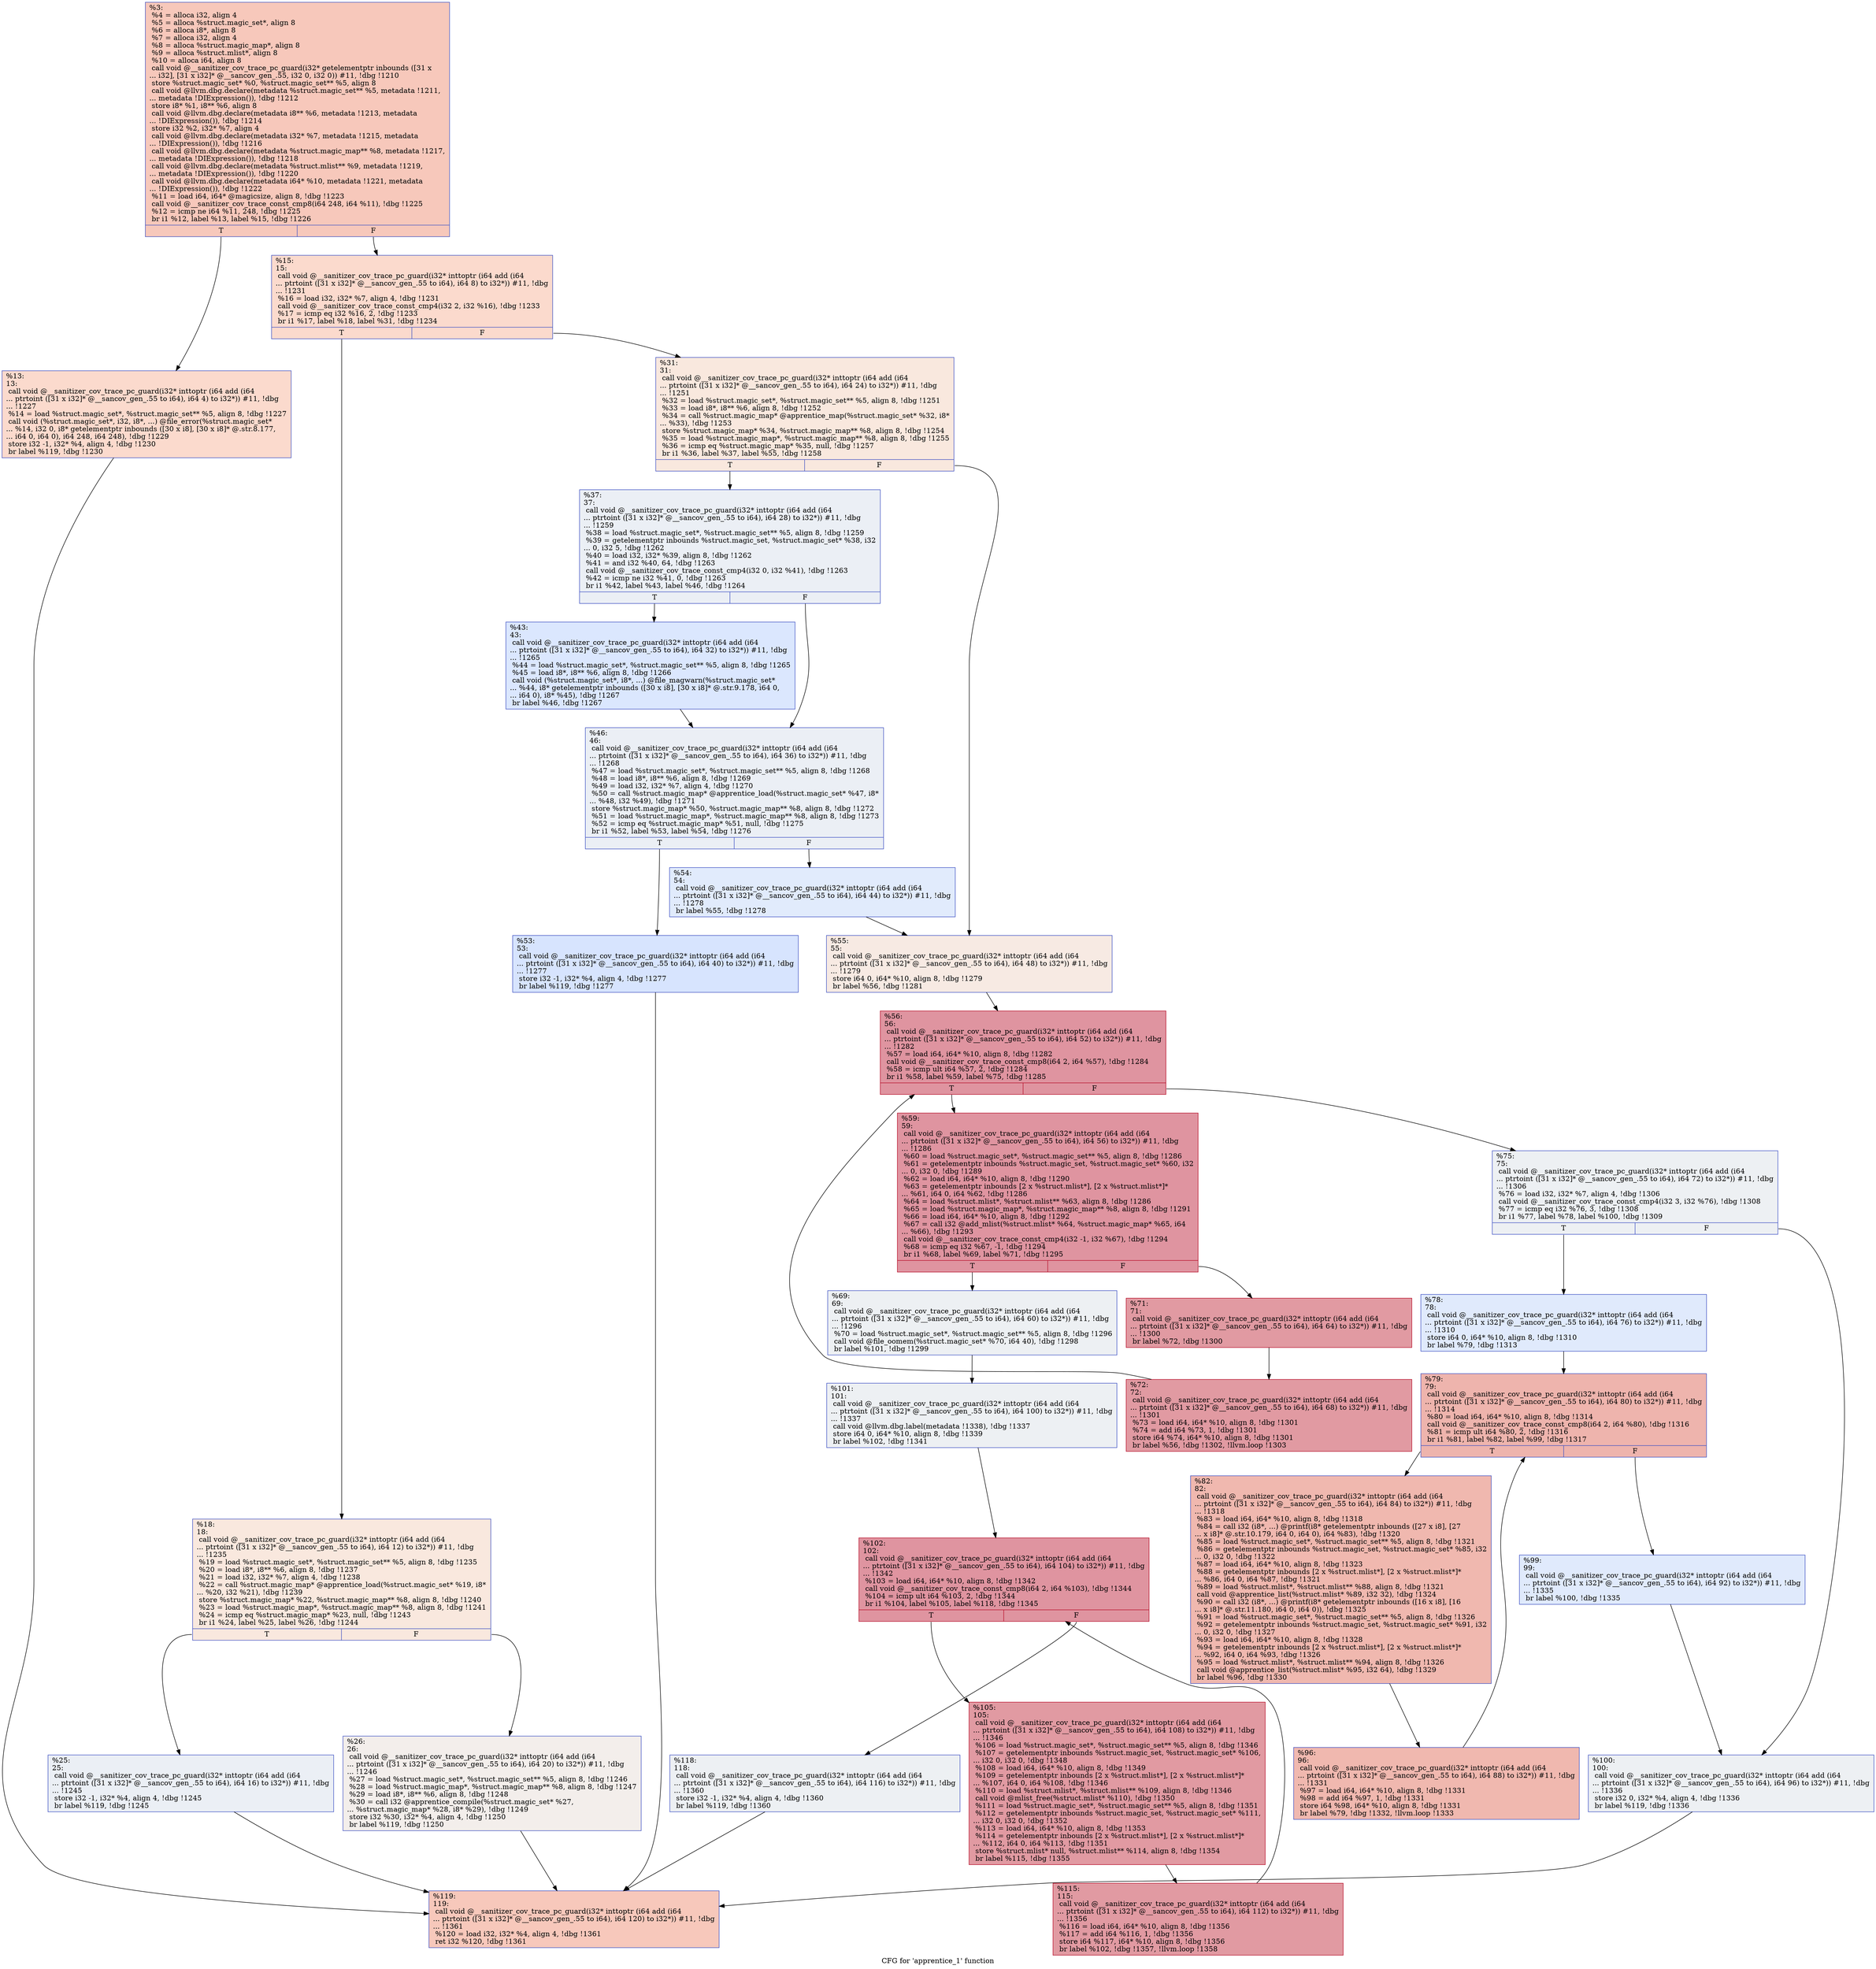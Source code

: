 digraph "CFG for 'apprentice_1' function" {
	label="CFG for 'apprentice_1' function";

	Node0x55555583fa60 [shape=record,color="#3d50c3ff", style=filled, fillcolor="#ed836670",label="{%3:\l  %4 = alloca i32, align 4\l  %5 = alloca %struct.magic_set*, align 8\l  %6 = alloca i8*, align 8\l  %7 = alloca i32, align 4\l  %8 = alloca %struct.magic_map*, align 8\l  %9 = alloca %struct.mlist*, align 8\l  %10 = alloca i64, align 8\l  call void @__sanitizer_cov_trace_pc_guard(i32* getelementptr inbounds ([31 x\l... i32], [31 x i32]* @__sancov_gen_.55, i32 0, i32 0)) #11, !dbg !1210\l  store %struct.magic_set* %0, %struct.magic_set** %5, align 8\l  call void @llvm.dbg.declare(metadata %struct.magic_set** %5, metadata !1211,\l... metadata !DIExpression()), !dbg !1212\l  store i8* %1, i8** %6, align 8\l  call void @llvm.dbg.declare(metadata i8** %6, metadata !1213, metadata\l... !DIExpression()), !dbg !1214\l  store i32 %2, i32* %7, align 4\l  call void @llvm.dbg.declare(metadata i32* %7, metadata !1215, metadata\l... !DIExpression()), !dbg !1216\l  call void @llvm.dbg.declare(metadata %struct.magic_map** %8, metadata !1217,\l... metadata !DIExpression()), !dbg !1218\l  call void @llvm.dbg.declare(metadata %struct.mlist** %9, metadata !1219,\l... metadata !DIExpression()), !dbg !1220\l  call void @llvm.dbg.declare(metadata i64* %10, metadata !1221, metadata\l... !DIExpression()), !dbg !1222\l  %11 = load i64, i64* @magicsize, align 8, !dbg !1223\l  call void @__sanitizer_cov_trace_const_cmp8(i64 248, i64 %11), !dbg !1225\l  %12 = icmp ne i64 %11, 248, !dbg !1225\l  br i1 %12, label %13, label %15, !dbg !1226\l|{<s0>T|<s1>F}}"];
	Node0x55555583fa60:s0 -> Node0x55555583fc30;
	Node0x55555583fa60:s1 -> Node0x55555583fc80;
	Node0x55555583fc30 [shape=record,color="#3d50c3ff", style=filled, fillcolor="#f7ac8e70",label="{%13:\l13:                                               \l  call void @__sanitizer_cov_trace_pc_guard(i32* inttoptr (i64 add (i64\l... ptrtoint ([31 x i32]* @__sancov_gen_.55 to i64), i64 4) to i32*)) #11, !dbg\l... !1227\l  %14 = load %struct.magic_set*, %struct.magic_set** %5, align 8, !dbg !1227\l  call void (%struct.magic_set*, i32, i8*, ...) @file_error(%struct.magic_set*\l... %14, i32 0, i8* getelementptr inbounds ([30 x i8], [30 x i8]* @.str.8.177,\l... i64 0, i64 0), i64 248, i64 248), !dbg !1229\l  store i32 -1, i32* %4, align 4, !dbg !1230\l  br label %119, !dbg !1230\l}"];
	Node0x55555583fc30 -> Node0x555555840540;
	Node0x55555583fc80 [shape=record,color="#3d50c3ff", style=filled, fillcolor="#f7ac8e70",label="{%15:\l15:                                               \l  call void @__sanitizer_cov_trace_pc_guard(i32* inttoptr (i64 add (i64\l... ptrtoint ([31 x i32]* @__sancov_gen_.55 to i64), i64 8) to i32*)) #11, !dbg\l... !1231\l  %16 = load i32, i32* %7, align 4, !dbg !1231\l  call void @__sanitizer_cov_trace_const_cmp4(i32 2, i32 %16), !dbg !1233\l  %17 = icmp eq i32 %16, 2, !dbg !1233\l  br i1 %17, label %18, label %31, !dbg !1234\l|{<s0>T|<s1>F}}"];
	Node0x55555583fc80:s0 -> Node0x55555583fcd0;
	Node0x55555583fc80:s1 -> Node0x55555583fdc0;
	Node0x55555583fcd0 [shape=record,color="#3d50c3ff", style=filled, fillcolor="#f2cab570",label="{%18:\l18:                                               \l  call void @__sanitizer_cov_trace_pc_guard(i32* inttoptr (i64 add (i64\l... ptrtoint ([31 x i32]* @__sancov_gen_.55 to i64), i64 12) to i32*)) #11, !dbg\l... !1235\l  %19 = load %struct.magic_set*, %struct.magic_set** %5, align 8, !dbg !1235\l  %20 = load i8*, i8** %6, align 8, !dbg !1237\l  %21 = load i32, i32* %7, align 4, !dbg !1238\l  %22 = call %struct.magic_map* @apprentice_load(%struct.magic_set* %19, i8*\l... %20, i32 %21), !dbg !1239\l  store %struct.magic_map* %22, %struct.magic_map** %8, align 8, !dbg !1240\l  %23 = load %struct.magic_map*, %struct.magic_map** %8, align 8, !dbg !1241\l  %24 = icmp eq %struct.magic_map* %23, null, !dbg !1243\l  br i1 %24, label %25, label %26, !dbg !1244\l|{<s0>T|<s1>F}}"];
	Node0x55555583fcd0:s0 -> Node0x55555583fd20;
	Node0x55555583fcd0:s1 -> Node0x55555583fd70;
	Node0x55555583fd20 [shape=record,color="#3d50c3ff", style=filled, fillcolor="#d1dae970",label="{%25:\l25:                                               \l  call void @__sanitizer_cov_trace_pc_guard(i32* inttoptr (i64 add (i64\l... ptrtoint ([31 x i32]* @__sancov_gen_.55 to i64), i64 16) to i32*)) #11, !dbg\l... !1245\l  store i32 -1, i32* %4, align 4, !dbg !1245\l  br label %119, !dbg !1245\l}"];
	Node0x55555583fd20 -> Node0x555555840540;
	Node0x55555583fd70 [shape=record,color="#3d50c3ff", style=filled, fillcolor="#e5d8d170",label="{%26:\l26:                                               \l  call void @__sanitizer_cov_trace_pc_guard(i32* inttoptr (i64 add (i64\l... ptrtoint ([31 x i32]* @__sancov_gen_.55 to i64), i64 20) to i32*)) #11, !dbg\l... !1246\l  %27 = load %struct.magic_set*, %struct.magic_set** %5, align 8, !dbg !1246\l  %28 = load %struct.magic_map*, %struct.magic_map** %8, align 8, !dbg !1247\l  %29 = load i8*, i8** %6, align 8, !dbg !1248\l  %30 = call i32 @apprentice_compile(%struct.magic_set* %27,\l... %struct.magic_map* %28, i8* %29), !dbg !1249\l  store i32 %30, i32* %4, align 4, !dbg !1250\l  br label %119, !dbg !1250\l}"];
	Node0x55555583fd70 -> Node0x555555840540;
	Node0x55555583fdc0 [shape=record,color="#3d50c3ff", style=filled, fillcolor="#f2cab570",label="{%31:\l31:                                               \l  call void @__sanitizer_cov_trace_pc_guard(i32* inttoptr (i64 add (i64\l... ptrtoint ([31 x i32]* @__sancov_gen_.55 to i64), i64 24) to i32*)) #11, !dbg\l... !1251\l  %32 = load %struct.magic_set*, %struct.magic_set** %5, align 8, !dbg !1251\l  %33 = load i8*, i8** %6, align 8, !dbg !1252\l  %34 = call %struct.magic_map* @apprentice_map(%struct.magic_set* %32, i8*\l... %33), !dbg !1253\l  store %struct.magic_map* %34, %struct.magic_map** %8, align 8, !dbg !1254\l  %35 = load %struct.magic_map*, %struct.magic_map** %8, align 8, !dbg !1255\l  %36 = icmp eq %struct.magic_map* %35, null, !dbg !1257\l  br i1 %36, label %37, label %55, !dbg !1258\l|{<s0>T|<s1>F}}"];
	Node0x55555583fdc0:s0 -> Node0x55555583fe10;
	Node0x55555583fdc0:s1 -> Node0x55555583ffa0;
	Node0x55555583fe10 [shape=record,color="#3d50c3ff", style=filled, fillcolor="#d1dae970",label="{%37:\l37:                                               \l  call void @__sanitizer_cov_trace_pc_guard(i32* inttoptr (i64 add (i64\l... ptrtoint ([31 x i32]* @__sancov_gen_.55 to i64), i64 28) to i32*)) #11, !dbg\l... !1259\l  %38 = load %struct.magic_set*, %struct.magic_set** %5, align 8, !dbg !1259\l  %39 = getelementptr inbounds %struct.magic_set, %struct.magic_set* %38, i32\l... 0, i32 5, !dbg !1262\l  %40 = load i32, i32* %39, align 8, !dbg !1262\l  %41 = and i32 %40, 64, !dbg !1263\l  call void @__sanitizer_cov_trace_const_cmp4(i32 0, i32 %41), !dbg !1263\l  %42 = icmp ne i32 %41, 0, !dbg !1263\l  br i1 %42, label %43, label %46, !dbg !1264\l|{<s0>T|<s1>F}}"];
	Node0x55555583fe10:s0 -> Node0x55555583fe60;
	Node0x55555583fe10:s1 -> Node0x55555583feb0;
	Node0x55555583fe60 [shape=record,color="#3d50c3ff", style=filled, fillcolor="#aec9fc70",label="{%43:\l43:                                               \l  call void @__sanitizer_cov_trace_pc_guard(i32* inttoptr (i64 add (i64\l... ptrtoint ([31 x i32]* @__sancov_gen_.55 to i64), i64 32) to i32*)) #11, !dbg\l... !1265\l  %44 = load %struct.magic_set*, %struct.magic_set** %5, align 8, !dbg !1265\l  %45 = load i8*, i8** %6, align 8, !dbg !1266\l  call void (%struct.magic_set*, i8*, ...) @file_magwarn(%struct.magic_set*\l... %44, i8* getelementptr inbounds ([30 x i8], [30 x i8]* @.str.9.178, i64 0,\l... i64 0), i8* %45), !dbg !1267\l  br label %46, !dbg !1267\l}"];
	Node0x55555583fe60 -> Node0x55555583feb0;
	Node0x55555583feb0 [shape=record,color="#3d50c3ff", style=filled, fillcolor="#d1dae970",label="{%46:\l46:                                               \l  call void @__sanitizer_cov_trace_pc_guard(i32* inttoptr (i64 add (i64\l... ptrtoint ([31 x i32]* @__sancov_gen_.55 to i64), i64 36) to i32*)) #11, !dbg\l... !1268\l  %47 = load %struct.magic_set*, %struct.magic_set** %5, align 8, !dbg !1268\l  %48 = load i8*, i8** %6, align 8, !dbg !1269\l  %49 = load i32, i32* %7, align 4, !dbg !1270\l  %50 = call %struct.magic_map* @apprentice_load(%struct.magic_set* %47, i8*\l... %48, i32 %49), !dbg !1271\l  store %struct.magic_map* %50, %struct.magic_map** %8, align 8, !dbg !1272\l  %51 = load %struct.magic_map*, %struct.magic_map** %8, align 8, !dbg !1273\l  %52 = icmp eq %struct.magic_map* %51, null, !dbg !1275\l  br i1 %52, label %53, label %54, !dbg !1276\l|{<s0>T|<s1>F}}"];
	Node0x55555583feb0:s0 -> Node0x55555583ff00;
	Node0x55555583feb0:s1 -> Node0x55555583ff50;
	Node0x55555583ff00 [shape=record,color="#3d50c3ff", style=filled, fillcolor="#a5c3fe70",label="{%53:\l53:                                               \l  call void @__sanitizer_cov_trace_pc_guard(i32* inttoptr (i64 add (i64\l... ptrtoint ([31 x i32]* @__sancov_gen_.55 to i64), i64 40) to i32*)) #11, !dbg\l... !1277\l  store i32 -1, i32* %4, align 4, !dbg !1277\l  br label %119, !dbg !1277\l}"];
	Node0x55555583ff00 -> Node0x555555840540;
	Node0x55555583ff50 [shape=record,color="#3d50c3ff", style=filled, fillcolor="#bbd1f870",label="{%54:\l54:                                               \l  call void @__sanitizer_cov_trace_pc_guard(i32* inttoptr (i64 add (i64\l... ptrtoint ([31 x i32]* @__sancov_gen_.55 to i64), i64 44) to i32*)) #11, !dbg\l... !1278\l  br label %55, !dbg !1278\l}"];
	Node0x55555583ff50 -> Node0x55555583ffa0;
	Node0x55555583ffa0 [shape=record,color="#3d50c3ff", style=filled, fillcolor="#eed0c070",label="{%55:\l55:                                               \l  call void @__sanitizer_cov_trace_pc_guard(i32* inttoptr (i64 add (i64\l... ptrtoint ([31 x i32]* @__sancov_gen_.55 to i64), i64 48) to i32*)) #11, !dbg\l... !1279\l  store i64 0, i64* %10, align 8, !dbg !1279\l  br label %56, !dbg !1281\l}"];
	Node0x55555583ffa0 -> Node0x55555583fff0;
	Node0x55555583fff0 [shape=record,color="#b70d28ff", style=filled, fillcolor="#b70d2870",label="{%56:\l56:                                               \l  call void @__sanitizer_cov_trace_pc_guard(i32* inttoptr (i64 add (i64\l... ptrtoint ([31 x i32]* @__sancov_gen_.55 to i64), i64 52) to i32*)) #11, !dbg\l... !1282\l  %57 = load i64, i64* %10, align 8, !dbg !1282\l  call void @__sanitizer_cov_trace_const_cmp8(i64 2, i64 %57), !dbg !1284\l  %58 = icmp ult i64 %57, 2, !dbg !1284\l  br i1 %58, label %59, label %75, !dbg !1285\l|{<s0>T|<s1>F}}"];
	Node0x55555583fff0:s0 -> Node0x555555840040;
	Node0x55555583fff0:s1 -> Node0x555555840180;
	Node0x555555840040 [shape=record,color="#b70d28ff", style=filled, fillcolor="#b70d2870",label="{%59:\l59:                                               \l  call void @__sanitizer_cov_trace_pc_guard(i32* inttoptr (i64 add (i64\l... ptrtoint ([31 x i32]* @__sancov_gen_.55 to i64), i64 56) to i32*)) #11, !dbg\l... !1286\l  %60 = load %struct.magic_set*, %struct.magic_set** %5, align 8, !dbg !1286\l  %61 = getelementptr inbounds %struct.magic_set, %struct.magic_set* %60, i32\l... 0, i32 0, !dbg !1289\l  %62 = load i64, i64* %10, align 8, !dbg !1290\l  %63 = getelementptr inbounds [2 x %struct.mlist*], [2 x %struct.mlist*]*\l... %61, i64 0, i64 %62, !dbg !1286\l  %64 = load %struct.mlist*, %struct.mlist** %63, align 8, !dbg !1286\l  %65 = load %struct.magic_map*, %struct.magic_map** %8, align 8, !dbg !1291\l  %66 = load i64, i64* %10, align 8, !dbg !1292\l  %67 = call i32 @add_mlist(%struct.mlist* %64, %struct.magic_map* %65, i64\l... %66), !dbg !1293\l  call void @__sanitizer_cov_trace_const_cmp4(i32 -1, i32 %67), !dbg !1294\l  %68 = icmp eq i32 %67, -1, !dbg !1294\l  br i1 %68, label %69, label %71, !dbg !1295\l|{<s0>T|<s1>F}}"];
	Node0x555555840040:s0 -> Node0x555555840090;
	Node0x555555840040:s1 -> Node0x5555558400e0;
	Node0x555555840090 [shape=record,color="#3d50c3ff", style=filled, fillcolor="#d6dce470",label="{%69:\l69:                                               \l  call void @__sanitizer_cov_trace_pc_guard(i32* inttoptr (i64 add (i64\l... ptrtoint ([31 x i32]* @__sancov_gen_.55 to i64), i64 60) to i32*)) #11, !dbg\l... !1296\l  %70 = load %struct.magic_set*, %struct.magic_set** %5, align 8, !dbg !1296\l  call void @file_oomem(%struct.magic_set* %70, i64 40), !dbg !1298\l  br label %101, !dbg !1299\l}"];
	Node0x555555840090 -> Node0x5555558403b0;
	Node0x5555558400e0 [shape=record,color="#b70d28ff", style=filled, fillcolor="#bb1b2c70",label="{%71:\l71:                                               \l  call void @__sanitizer_cov_trace_pc_guard(i32* inttoptr (i64 add (i64\l... ptrtoint ([31 x i32]* @__sancov_gen_.55 to i64), i64 64) to i32*)) #11, !dbg\l... !1300\l  br label %72, !dbg !1300\l}"];
	Node0x5555558400e0 -> Node0x555555840130;
	Node0x555555840130 [shape=record,color="#b70d28ff", style=filled, fillcolor="#bb1b2c70",label="{%72:\l72:                                               \l  call void @__sanitizer_cov_trace_pc_guard(i32* inttoptr (i64 add (i64\l... ptrtoint ([31 x i32]* @__sancov_gen_.55 to i64), i64 68) to i32*)) #11, !dbg\l... !1301\l  %73 = load i64, i64* %10, align 8, !dbg !1301\l  %74 = add i64 %73, 1, !dbg !1301\l  store i64 %74, i64* %10, align 8, !dbg !1301\l  br label %56, !dbg !1302, !llvm.loop !1303\l}"];
	Node0x555555840130 -> Node0x55555583fff0;
	Node0x555555840180 [shape=record,color="#3d50c3ff", style=filled, fillcolor="#d6dce470",label="{%75:\l75:                                               \l  call void @__sanitizer_cov_trace_pc_guard(i32* inttoptr (i64 add (i64\l... ptrtoint ([31 x i32]* @__sancov_gen_.55 to i64), i64 72) to i32*)) #11, !dbg\l... !1306\l  %76 = load i32, i32* %7, align 4, !dbg !1306\l  call void @__sanitizer_cov_trace_const_cmp4(i32 3, i32 %76), !dbg !1308\l  %77 = icmp eq i32 %76, 3, !dbg !1308\l  br i1 %77, label %78, label %100, !dbg !1309\l|{<s0>T|<s1>F}}"];
	Node0x555555840180:s0 -> Node0x5555558401d0;
	Node0x555555840180:s1 -> Node0x555555840360;
	Node0x5555558401d0 [shape=record,color="#3d50c3ff", style=filled, fillcolor="#b9d0f970",label="{%78:\l78:                                               \l  call void @__sanitizer_cov_trace_pc_guard(i32* inttoptr (i64 add (i64\l... ptrtoint ([31 x i32]* @__sancov_gen_.55 to i64), i64 76) to i32*)) #11, !dbg\l... !1310\l  store i64 0, i64* %10, align 8, !dbg !1310\l  br label %79, !dbg !1313\l}"];
	Node0x5555558401d0 -> Node0x555555840220;
	Node0x555555840220 [shape=record,color="#3d50c3ff", style=filled, fillcolor="#d8564670",label="{%79:\l79:                                               \l  call void @__sanitizer_cov_trace_pc_guard(i32* inttoptr (i64 add (i64\l... ptrtoint ([31 x i32]* @__sancov_gen_.55 to i64), i64 80) to i32*)) #11, !dbg\l... !1314\l  %80 = load i64, i64* %10, align 8, !dbg !1314\l  call void @__sanitizer_cov_trace_const_cmp8(i64 2, i64 %80), !dbg !1316\l  %81 = icmp ult i64 %80, 2, !dbg !1316\l  br i1 %81, label %82, label %99, !dbg !1317\l|{<s0>T|<s1>F}}"];
	Node0x555555840220:s0 -> Node0x555555840270;
	Node0x555555840220:s1 -> Node0x555555840310;
	Node0x555555840270 [shape=record,color="#3d50c3ff", style=filled, fillcolor="#dc5d4a70",label="{%82:\l82:                                               \l  call void @__sanitizer_cov_trace_pc_guard(i32* inttoptr (i64 add (i64\l... ptrtoint ([31 x i32]* @__sancov_gen_.55 to i64), i64 84) to i32*)) #11, !dbg\l... !1318\l  %83 = load i64, i64* %10, align 8, !dbg !1318\l  %84 = call i32 (i8*, ...) @printf(i8* getelementptr inbounds ([27 x i8], [27\l... x i8]* @.str.10.179, i64 0, i64 0), i64 %83), !dbg !1320\l  %85 = load %struct.magic_set*, %struct.magic_set** %5, align 8, !dbg !1321\l  %86 = getelementptr inbounds %struct.magic_set, %struct.magic_set* %85, i32\l... 0, i32 0, !dbg !1322\l  %87 = load i64, i64* %10, align 8, !dbg !1323\l  %88 = getelementptr inbounds [2 x %struct.mlist*], [2 x %struct.mlist*]*\l... %86, i64 0, i64 %87, !dbg !1321\l  %89 = load %struct.mlist*, %struct.mlist** %88, align 8, !dbg !1321\l  call void @apprentice_list(%struct.mlist* %89, i32 32), !dbg !1324\l  %90 = call i32 (i8*, ...) @printf(i8* getelementptr inbounds ([16 x i8], [16\l... x i8]* @.str.11.180, i64 0, i64 0)), !dbg !1325\l  %91 = load %struct.magic_set*, %struct.magic_set** %5, align 8, !dbg !1326\l  %92 = getelementptr inbounds %struct.magic_set, %struct.magic_set* %91, i32\l... 0, i32 0, !dbg !1327\l  %93 = load i64, i64* %10, align 8, !dbg !1328\l  %94 = getelementptr inbounds [2 x %struct.mlist*], [2 x %struct.mlist*]*\l... %92, i64 0, i64 %93, !dbg !1326\l  %95 = load %struct.mlist*, %struct.mlist** %94, align 8, !dbg !1326\l  call void @apprentice_list(%struct.mlist* %95, i32 64), !dbg !1329\l  br label %96, !dbg !1330\l}"];
	Node0x555555840270 -> Node0x5555558402c0;
	Node0x5555558402c0 [shape=record,color="#3d50c3ff", style=filled, fillcolor="#dc5d4a70",label="{%96:\l96:                                               \l  call void @__sanitizer_cov_trace_pc_guard(i32* inttoptr (i64 add (i64\l... ptrtoint ([31 x i32]* @__sancov_gen_.55 to i64), i64 88) to i32*)) #11, !dbg\l... !1331\l  %97 = load i64, i64* %10, align 8, !dbg !1331\l  %98 = add i64 %97, 1, !dbg !1331\l  store i64 %98, i64* %10, align 8, !dbg !1331\l  br label %79, !dbg !1332, !llvm.loop !1333\l}"];
	Node0x5555558402c0 -> Node0x555555840220;
	Node0x555555840310 [shape=record,color="#3d50c3ff", style=filled, fillcolor="#b9d0f970",label="{%99:\l99:                                               \l  call void @__sanitizer_cov_trace_pc_guard(i32* inttoptr (i64 add (i64\l... ptrtoint ([31 x i32]* @__sancov_gen_.55 to i64), i64 92) to i32*)) #11, !dbg\l... !1335\l  br label %100, !dbg !1335\l}"];
	Node0x555555840310 -> Node0x555555840360;
	Node0x555555840360 [shape=record,color="#3d50c3ff", style=filled, fillcolor="#d6dce470",label="{%100:\l100:                                              \l  call void @__sanitizer_cov_trace_pc_guard(i32* inttoptr (i64 add (i64\l... ptrtoint ([31 x i32]* @__sancov_gen_.55 to i64), i64 96) to i32*)) #11, !dbg\l... !1336\l  store i32 0, i32* %4, align 4, !dbg !1336\l  br label %119, !dbg !1336\l}"];
	Node0x555555840360 -> Node0x555555840540;
	Node0x5555558403b0 [shape=record,color="#3d50c3ff", style=filled, fillcolor="#d6dce470",label="{%101:\l101:                                              \l  call void @__sanitizer_cov_trace_pc_guard(i32* inttoptr (i64 add (i64\l... ptrtoint ([31 x i32]* @__sancov_gen_.55 to i64), i64 100) to i32*)) #11, !dbg\l... !1337\l  call void @llvm.dbg.label(metadata !1338), !dbg !1337\l  store i64 0, i64* %10, align 8, !dbg !1339\l  br label %102, !dbg !1341\l}"];
	Node0x5555558403b0 -> Node0x555555840400;
	Node0x555555840400 [shape=record,color="#b70d28ff", style=filled, fillcolor="#b70d2870",label="{%102:\l102:                                              \l  call void @__sanitizer_cov_trace_pc_guard(i32* inttoptr (i64 add (i64\l... ptrtoint ([31 x i32]* @__sancov_gen_.55 to i64), i64 104) to i32*)) #11, !dbg\l... !1342\l  %103 = load i64, i64* %10, align 8, !dbg !1342\l  call void @__sanitizer_cov_trace_const_cmp8(i64 2, i64 %103), !dbg !1344\l  %104 = icmp ult i64 %103, 2, !dbg !1344\l  br i1 %104, label %105, label %118, !dbg !1345\l|{<s0>T|<s1>F}}"];
	Node0x555555840400:s0 -> Node0x555555840450;
	Node0x555555840400:s1 -> Node0x5555558404f0;
	Node0x555555840450 [shape=record,color="#b70d28ff", style=filled, fillcolor="#bb1b2c70",label="{%105:\l105:                                              \l  call void @__sanitizer_cov_trace_pc_guard(i32* inttoptr (i64 add (i64\l... ptrtoint ([31 x i32]* @__sancov_gen_.55 to i64), i64 108) to i32*)) #11, !dbg\l... !1346\l  %106 = load %struct.magic_set*, %struct.magic_set** %5, align 8, !dbg !1346\l  %107 = getelementptr inbounds %struct.magic_set, %struct.magic_set* %106,\l... i32 0, i32 0, !dbg !1348\l  %108 = load i64, i64* %10, align 8, !dbg !1349\l  %109 = getelementptr inbounds [2 x %struct.mlist*], [2 x %struct.mlist*]*\l... %107, i64 0, i64 %108, !dbg !1346\l  %110 = load %struct.mlist*, %struct.mlist** %109, align 8, !dbg !1346\l  call void @mlist_free(%struct.mlist* %110), !dbg !1350\l  %111 = load %struct.magic_set*, %struct.magic_set** %5, align 8, !dbg !1351\l  %112 = getelementptr inbounds %struct.magic_set, %struct.magic_set* %111,\l... i32 0, i32 0, !dbg !1352\l  %113 = load i64, i64* %10, align 8, !dbg !1353\l  %114 = getelementptr inbounds [2 x %struct.mlist*], [2 x %struct.mlist*]*\l... %112, i64 0, i64 %113, !dbg !1351\l  store %struct.mlist* null, %struct.mlist** %114, align 8, !dbg !1354\l  br label %115, !dbg !1355\l}"];
	Node0x555555840450 -> Node0x5555558404a0;
	Node0x5555558404a0 [shape=record,color="#b70d28ff", style=filled, fillcolor="#bb1b2c70",label="{%115:\l115:                                              \l  call void @__sanitizer_cov_trace_pc_guard(i32* inttoptr (i64 add (i64\l... ptrtoint ([31 x i32]* @__sancov_gen_.55 to i64), i64 112) to i32*)) #11, !dbg\l... !1356\l  %116 = load i64, i64* %10, align 8, !dbg !1356\l  %117 = add i64 %116, 1, !dbg !1356\l  store i64 %117, i64* %10, align 8, !dbg !1356\l  br label %102, !dbg !1357, !llvm.loop !1358\l}"];
	Node0x5555558404a0 -> Node0x555555840400;
	Node0x5555558404f0 [shape=record,color="#3d50c3ff", style=filled, fillcolor="#d6dce470",label="{%118:\l118:                                              \l  call void @__sanitizer_cov_trace_pc_guard(i32* inttoptr (i64 add (i64\l... ptrtoint ([31 x i32]* @__sancov_gen_.55 to i64), i64 116) to i32*)) #11, !dbg\l... !1360\l  store i32 -1, i32* %4, align 4, !dbg !1360\l  br label %119, !dbg !1360\l}"];
	Node0x5555558404f0 -> Node0x555555840540;
	Node0x555555840540 [shape=record,color="#3d50c3ff", style=filled, fillcolor="#ed836670",label="{%119:\l119:                                              \l  call void @__sanitizer_cov_trace_pc_guard(i32* inttoptr (i64 add (i64\l... ptrtoint ([31 x i32]* @__sancov_gen_.55 to i64), i64 120) to i32*)) #11, !dbg\l... !1361\l  %120 = load i32, i32* %4, align 4, !dbg !1361\l  ret i32 %120, !dbg !1361\l}"];
}
